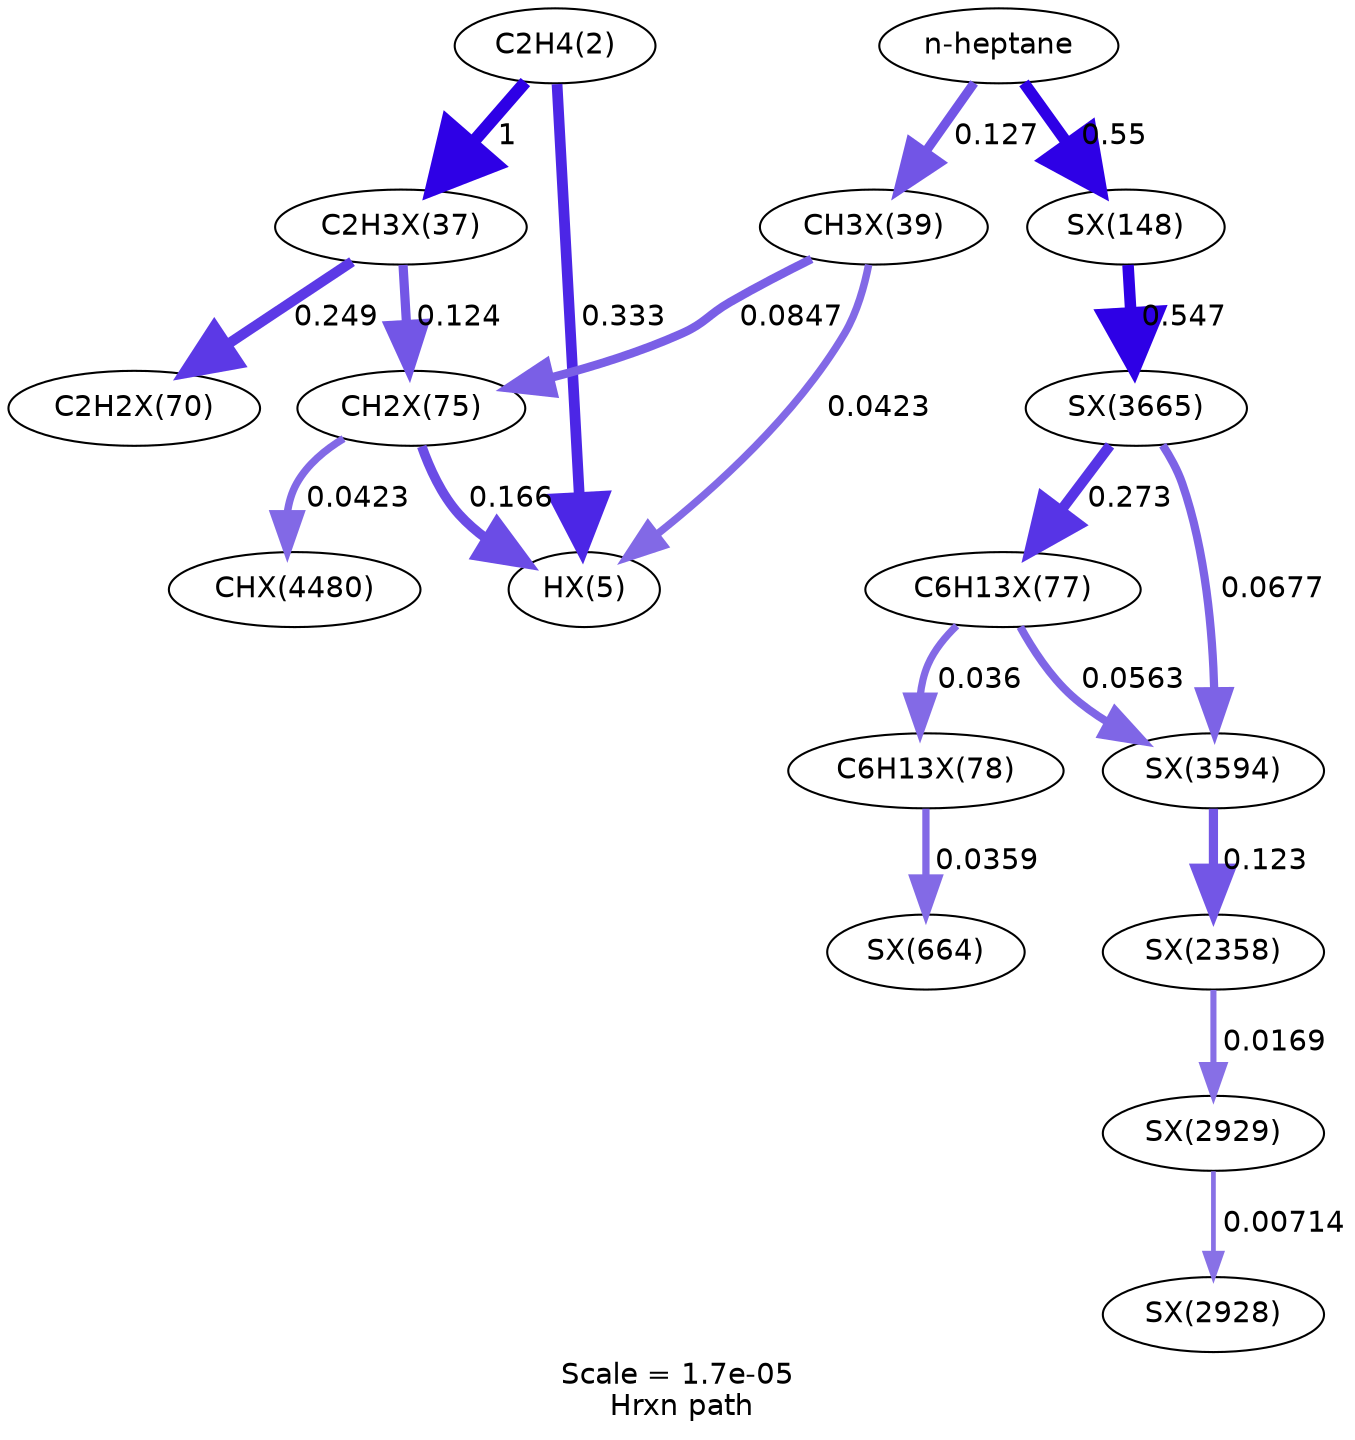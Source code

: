 digraph reaction_paths {
center=1;
s5 -> s22[fontname="Helvetica", style="setlinewidth(5.17)", arrowsize=2.59, color="0.7, 0.833, 0.9"
, label=" 0.333"];
s5 -> s23[fontname="Helvetica", style="setlinewidth(6)", arrowsize=3, color="0.7, 1.5, 0.9"
, label=" 1"];
s24 -> s22[fontname="Helvetica", style="setlinewidth(3.61)", arrowsize=1.81, color="0.7, 0.542, 0.9"
, label=" 0.0423"];
s35 -> s22[fontname="Helvetica", style="setlinewidth(4.65)", arrowsize=2.32, color="0.7, 0.666, 0.9"
, label=" 0.166"];
s23 -> s32[fontname="Helvetica", style="setlinewidth(4.95)", arrowsize=2.47, color="0.7, 0.749, 0.9"
, label=" 0.249"];
s23 -> s35[fontname="Helvetica", style="setlinewidth(4.42)", arrowsize=2.21, color="0.7, 0.624, 0.9"
, label=" 0.124"];
s127 -> s126[fontname="Helvetica", style="setlinewidth(2.27)", arrowsize=1.13, color="0.7, 0.507, 0.9"
, label=" 0.00714"];
s116 -> s127[fontname="Helvetica", style="setlinewidth(2.92)", arrowsize=1.46, color="0.7, 0.517, 0.9"
, label=" 0.0169"];
s38 -> s95[fontname="Helvetica", style="setlinewidth(3.49)", arrowsize=1.74, color="0.7, 0.536, 0.9"
, label=" 0.0359"];
s37 -> s38[fontname="Helvetica", style="setlinewidth(3.49)", arrowsize=1.75, color="0.7, 0.536, 0.9"
, label=" 0.036"];
s145 -> s116[fontname="Helvetica", style="setlinewidth(4.42)", arrowsize=2.21, color="0.7, 0.623, 0.9"
, label=" 0.123"];
s37 -> s145[fontname="Helvetica", style="setlinewidth(3.83)", arrowsize=1.91, color="0.7, 0.556, 0.9"
, label=" 0.0563"];
s147 -> s145[fontname="Helvetica", style="setlinewidth(3.97)", arrowsize=1.98, color="0.7, 0.568, 0.9"
, label=" 0.0677"];
s147 -> s37[fontname="Helvetica", style="setlinewidth(5.02)", arrowsize=2.51, color="0.7, 0.773, 0.9"
, label=" 0.273"];
s50 -> s147[fontname="Helvetica", style="setlinewidth(5.54)", arrowsize=2.77, color="0.7, 1.05, 0.9"
, label=" 0.547"];
s0 -> s50[fontname="Helvetica", style="setlinewidth(5.55)", arrowsize=2.77, color="0.7, 1.05, 0.9"
, label=" 0.55"];
s0 -> s24[fontname="Helvetica", style="setlinewidth(4.44)", arrowsize=2.22, color="0.7, 0.627, 0.9"
, label=" 0.127"];
s24 -> s35[fontname="Helvetica", style="setlinewidth(4.14)", arrowsize=2.07, color="0.7, 0.585, 0.9"
, label=" 0.0847"];
s35 -> s153[fontname="Helvetica", style="setlinewidth(3.61)", arrowsize=1.81, color="0.7, 0.542, 0.9"
, label=" 0.0423"];
s0 [ fontname="Helvetica", label="n-heptane"];
s5 [ fontname="Helvetica", label="C2H4(2)"];
s22 [ fontname="Helvetica", label="HX(5)"];
s23 [ fontname="Helvetica", label="C2H3X(37)"];
s24 [ fontname="Helvetica", label="CH3X(39)"];
s32 [ fontname="Helvetica", label="C2H2X(70)"];
s35 [ fontname="Helvetica", label="CH2X(75)"];
s37 [ fontname="Helvetica", label="C6H13X(77)"];
s38 [ fontname="Helvetica", label="C6H13X(78)"];
s50 [ fontname="Helvetica", label="SX(148)"];
s95 [ fontname="Helvetica", label="SX(664)"];
s116 [ fontname="Helvetica", label="SX(2358)"];
s126 [ fontname="Helvetica", label="SX(2928)"];
s127 [ fontname="Helvetica", label="SX(2929)"];
s145 [ fontname="Helvetica", label="SX(3594)"];
s147 [ fontname="Helvetica", label="SX(3665)"];
s153 [ fontname="Helvetica", label="CHX(4480)"];
 label = "Scale = 1.7e-05\l Hrxn path";
 fontname = "Helvetica";
}
